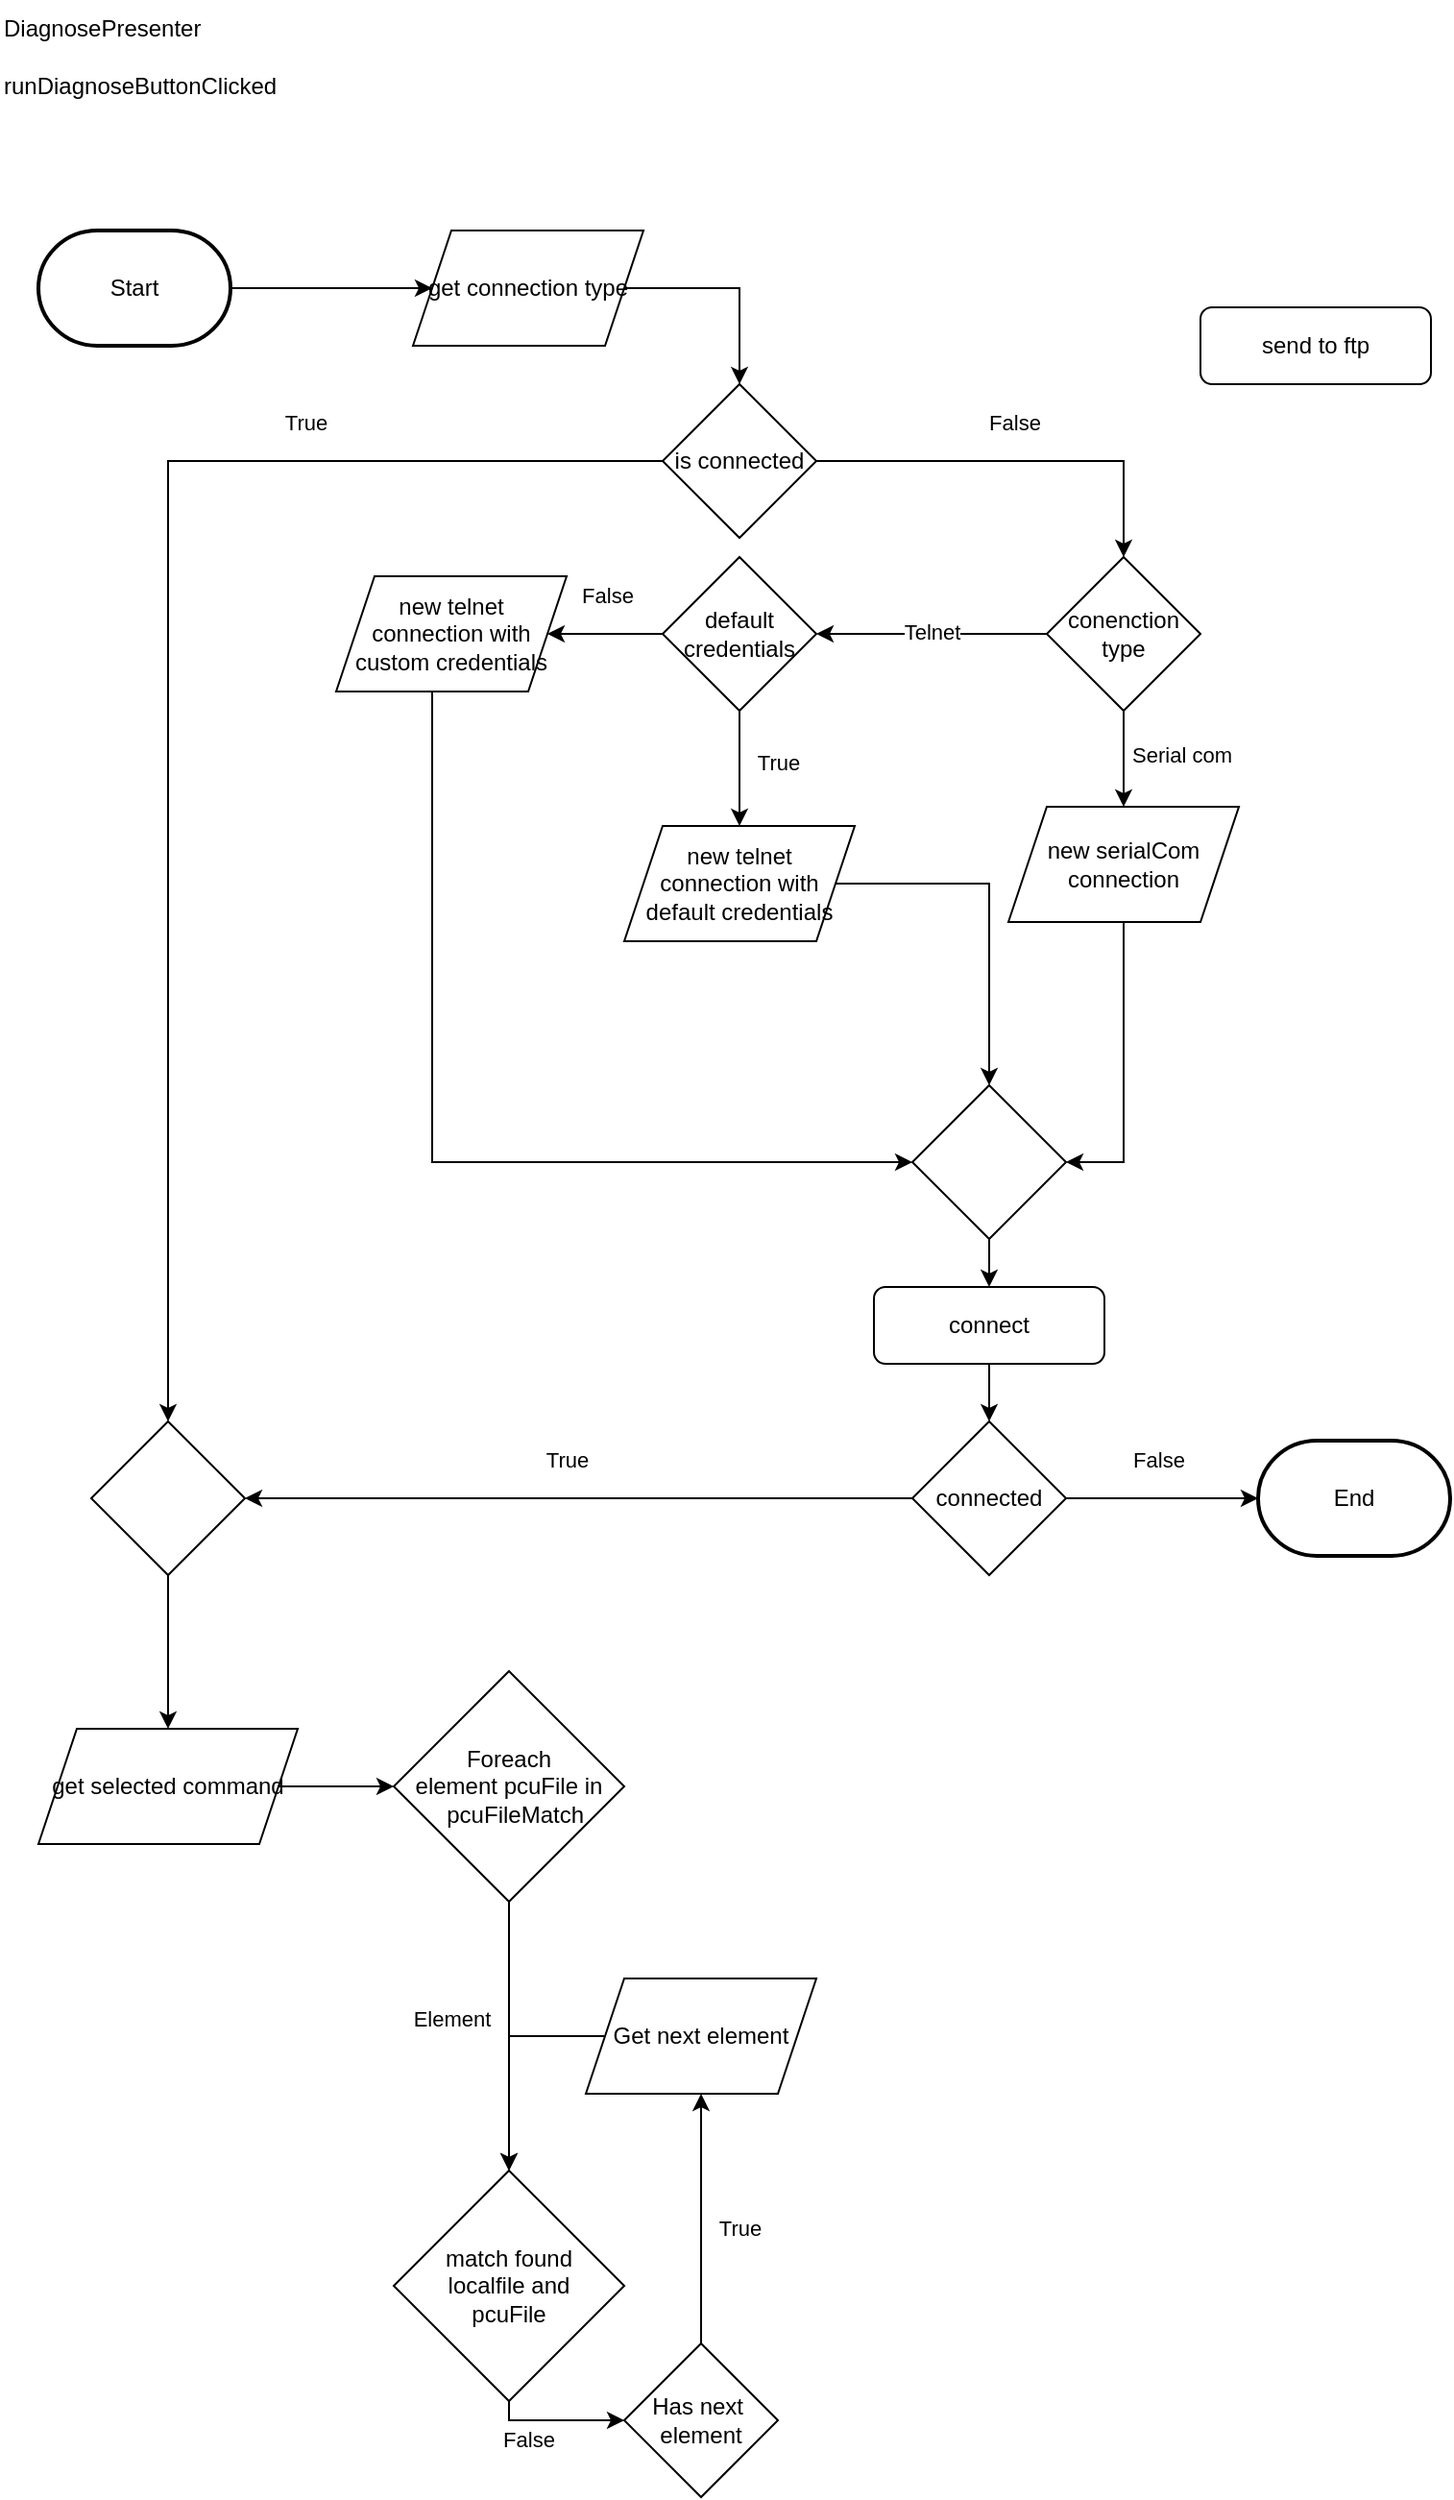 <mxfile version="23.1.5" type="github">
  <diagram id="C5RBs43oDa-KdzZeNtuy" name="Page-1">
    <mxGraphModel dx="1434" dy="841" grid="1" gridSize="10" guides="1" tooltips="1" connect="1" arrows="1" fold="1" page="1" pageScale="1" pageWidth="827" pageHeight="1169" math="0" shadow="0">
      <root>
        <mxCell id="WIyWlLk6GJQsqaUBKTNV-0" />
        <mxCell id="WIyWlLk6GJQsqaUBKTNV-1" parent="WIyWlLk6GJQsqaUBKTNV-0" />
        <mxCell id="gfK6d-LSsx4qD43SD-eZ-4" value="" style="edgeStyle=orthogonalEdgeStyle;rounded=0;orthogonalLoop=1;jettySize=auto;html=1;" edge="1" parent="WIyWlLk6GJQsqaUBKTNV-1" source="gfK6d-LSsx4qD43SD-eZ-0" target="gfK6d-LSsx4qD43SD-eZ-3">
          <mxGeometry relative="1" as="geometry" />
        </mxCell>
        <mxCell id="gfK6d-LSsx4qD43SD-eZ-0" value="Start" style="strokeWidth=2;html=1;shape=mxgraph.flowchart.terminator;whiteSpace=wrap;" vertex="1" parent="WIyWlLk6GJQsqaUBKTNV-1">
          <mxGeometry x="75" y="140" width="100" height="60" as="geometry" />
        </mxCell>
        <mxCell id="gfK6d-LSsx4qD43SD-eZ-1" value="DiagnosePresenter" style="text;html=1;align=left;verticalAlign=middle;resizable=0;points=[];autosize=1;strokeColor=none;fillColor=none;" vertex="1" parent="WIyWlLk6GJQsqaUBKTNV-1">
          <mxGeometry x="55" y="20" width="110" height="30" as="geometry" />
        </mxCell>
        <mxCell id="gfK6d-LSsx4qD43SD-eZ-2" value="runDiagnoseButtonClicked" style="text;html=1;align=left;verticalAlign=middle;resizable=0;points=[];autosize=1;strokeColor=none;fillColor=none;" vertex="1" parent="WIyWlLk6GJQsqaUBKTNV-1">
          <mxGeometry x="55" y="50" width="140" height="30" as="geometry" />
        </mxCell>
        <mxCell id="gfK6d-LSsx4qD43SD-eZ-6" style="edgeStyle=orthogonalEdgeStyle;rounded=0;orthogonalLoop=1;jettySize=auto;html=1;entryX=0.5;entryY=0;entryDx=0;entryDy=0;" edge="1" parent="WIyWlLk6GJQsqaUBKTNV-1" source="gfK6d-LSsx4qD43SD-eZ-3" target="gfK6d-LSsx4qD43SD-eZ-5">
          <mxGeometry relative="1" as="geometry" />
        </mxCell>
        <mxCell id="gfK6d-LSsx4qD43SD-eZ-3" value="get connection type" style="shape=parallelogram;perimeter=parallelogramPerimeter;whiteSpace=wrap;html=1;fixedSize=1;" vertex="1" parent="WIyWlLk6GJQsqaUBKTNV-1">
          <mxGeometry x="270" y="140" width="120" height="60" as="geometry" />
        </mxCell>
        <mxCell id="gfK6d-LSsx4qD43SD-eZ-10" value="" style="edgeStyle=orthogonalEdgeStyle;rounded=0;orthogonalLoop=1;jettySize=auto;html=1;entryX=0.5;entryY=0;entryDx=0;entryDy=0;" edge="1" parent="WIyWlLk6GJQsqaUBKTNV-1" source="gfK6d-LSsx4qD43SD-eZ-5" target="gfK6d-LSsx4qD43SD-eZ-15">
          <mxGeometry relative="1" as="geometry" />
        </mxCell>
        <mxCell id="gfK6d-LSsx4qD43SD-eZ-13" value="False" style="edgeLabel;html=1;align=center;verticalAlign=middle;resizable=0;points=[];" vertex="1" connectable="0" parent="gfK6d-LSsx4qD43SD-eZ-10">
          <mxGeometry x="-0.02" y="-2" relative="1" as="geometry">
            <mxPoint y="-22" as="offset" />
          </mxGeometry>
        </mxCell>
        <mxCell id="gfK6d-LSsx4qD43SD-eZ-11" value="" style="edgeStyle=orthogonalEdgeStyle;rounded=0;orthogonalLoop=1;jettySize=auto;html=1;entryX=0.5;entryY=0;entryDx=0;entryDy=0;" edge="1" parent="WIyWlLk6GJQsqaUBKTNV-1" source="gfK6d-LSsx4qD43SD-eZ-5" target="gfK6d-LSsx4qD43SD-eZ-35">
          <mxGeometry relative="1" as="geometry">
            <mxPoint x="135" y="650" as="targetPoint" />
          </mxGeometry>
        </mxCell>
        <mxCell id="gfK6d-LSsx4qD43SD-eZ-12" value="True" style="edgeLabel;html=1;align=center;verticalAlign=middle;resizable=0;points=[];" vertex="1" connectable="0" parent="gfK6d-LSsx4qD43SD-eZ-11">
          <mxGeometry x="-0.484" y="-3" relative="1" as="geometry">
            <mxPoint x="9" y="-17" as="offset" />
          </mxGeometry>
        </mxCell>
        <mxCell id="gfK6d-LSsx4qD43SD-eZ-5" value="is connected" style="rhombus;whiteSpace=wrap;html=1;" vertex="1" parent="WIyWlLk6GJQsqaUBKTNV-1">
          <mxGeometry x="400" y="220" width="80" height="80" as="geometry" />
        </mxCell>
        <mxCell id="gfK6d-LSsx4qD43SD-eZ-8" value="send to ftp" style="rounded=1;whiteSpace=wrap;html=1;fontSize=12;glass=0;strokeWidth=1;shadow=0;" vertex="1" parent="WIyWlLk6GJQsqaUBKTNV-1">
          <mxGeometry x="680" y="180" width="120" height="40" as="geometry" />
        </mxCell>
        <mxCell id="gfK6d-LSsx4qD43SD-eZ-49" style="edgeStyle=orthogonalEdgeStyle;rounded=0;orthogonalLoop=1;jettySize=auto;html=1;entryX=0;entryY=0.5;entryDx=0;entryDy=0;" edge="1" parent="WIyWlLk6GJQsqaUBKTNV-1" source="gfK6d-LSsx4qD43SD-eZ-14" target="gfK6d-LSsx4qD43SD-eZ-40">
          <mxGeometry relative="1" as="geometry" />
        </mxCell>
        <mxCell id="gfK6d-LSsx4qD43SD-eZ-14" value="get selected command" style="shape=parallelogram;perimeter=parallelogramPerimeter;whiteSpace=wrap;html=1;fixedSize=1;" vertex="1" parent="WIyWlLk6GJQsqaUBKTNV-1">
          <mxGeometry x="75" y="920" width="135" height="60" as="geometry" />
        </mxCell>
        <mxCell id="gfK6d-LSsx4qD43SD-eZ-16" style="edgeStyle=orthogonalEdgeStyle;rounded=0;orthogonalLoop=1;jettySize=auto;html=1;entryX=1;entryY=0.5;entryDx=0;entryDy=0;" edge="1" parent="WIyWlLk6GJQsqaUBKTNV-1" source="gfK6d-LSsx4qD43SD-eZ-15" target="gfK6d-LSsx4qD43SD-eZ-24">
          <mxGeometry relative="1" as="geometry">
            <mxPoint x="490" y="340" as="targetPoint" />
          </mxGeometry>
        </mxCell>
        <mxCell id="gfK6d-LSsx4qD43SD-eZ-20" value="Telnet" style="edgeLabel;html=1;align=center;verticalAlign=middle;resizable=0;points=[];" vertex="1" connectable="0" parent="gfK6d-LSsx4qD43SD-eZ-16">
          <mxGeometry y="-1" relative="1" as="geometry">
            <mxPoint as="offset" />
          </mxGeometry>
        </mxCell>
        <mxCell id="gfK6d-LSsx4qD43SD-eZ-21" style="edgeStyle=orthogonalEdgeStyle;rounded=0;orthogonalLoop=1;jettySize=auto;html=1;entryX=0.5;entryY=0;entryDx=0;entryDy=0;" edge="1" parent="WIyWlLk6GJQsqaUBKTNV-1" source="gfK6d-LSsx4qD43SD-eZ-15" target="gfK6d-LSsx4qD43SD-eZ-22">
          <mxGeometry relative="1" as="geometry">
            <mxPoint x="640" y="440" as="targetPoint" />
          </mxGeometry>
        </mxCell>
        <mxCell id="gfK6d-LSsx4qD43SD-eZ-23" value="Serial com" style="edgeLabel;html=1;align=center;verticalAlign=middle;resizable=0;points=[];" vertex="1" connectable="0" parent="gfK6d-LSsx4qD43SD-eZ-21">
          <mxGeometry x="-0.1" relative="1" as="geometry">
            <mxPoint x="30" as="offset" />
          </mxGeometry>
        </mxCell>
        <mxCell id="gfK6d-LSsx4qD43SD-eZ-15" value="conenction&lt;br&gt;type" style="rhombus;whiteSpace=wrap;html=1;" vertex="1" parent="WIyWlLk6GJQsqaUBKTNV-1">
          <mxGeometry x="600" y="310" width="80" height="80" as="geometry" />
        </mxCell>
        <mxCell id="gfK6d-LSsx4qD43SD-eZ-36" style="edgeStyle=orthogonalEdgeStyle;rounded=0;orthogonalLoop=1;jettySize=auto;html=1;entryX=1;entryY=0.5;entryDx=0;entryDy=0;exitX=0;exitY=0.5;exitDx=0;exitDy=0;" edge="1" parent="WIyWlLk6GJQsqaUBKTNV-1" source="gfK6d-LSsx4qD43SD-eZ-50" target="gfK6d-LSsx4qD43SD-eZ-35">
          <mxGeometry relative="1" as="geometry" />
        </mxCell>
        <mxCell id="gfK6d-LSsx4qD43SD-eZ-52" value="True" style="edgeLabel;html=1;align=center;verticalAlign=middle;resizable=0;points=[];" vertex="1" connectable="0" parent="gfK6d-LSsx4qD43SD-eZ-36">
          <mxGeometry x="0.019" y="-4" relative="1" as="geometry">
            <mxPoint x="-3" y="-16" as="offset" />
          </mxGeometry>
        </mxCell>
        <mxCell id="gfK6d-LSsx4qD43SD-eZ-51" value="" style="edgeStyle=orthogonalEdgeStyle;rounded=0;orthogonalLoop=1;jettySize=auto;html=1;" edge="1" parent="WIyWlLk6GJQsqaUBKTNV-1" source="gfK6d-LSsx4qD43SD-eZ-17" target="gfK6d-LSsx4qD43SD-eZ-50">
          <mxGeometry relative="1" as="geometry" />
        </mxCell>
        <mxCell id="gfK6d-LSsx4qD43SD-eZ-17" value="connect" style="rounded=1;whiteSpace=wrap;html=1;fontSize=12;glass=0;strokeWidth=1;shadow=0;" vertex="1" parent="WIyWlLk6GJQsqaUBKTNV-1">
          <mxGeometry x="510" y="690" width="120" height="40" as="geometry" />
        </mxCell>
        <mxCell id="gfK6d-LSsx4qD43SD-eZ-31" style="edgeStyle=orthogonalEdgeStyle;rounded=0;orthogonalLoop=1;jettySize=auto;html=1;entryX=0.5;entryY=0;entryDx=0;entryDy=0;" edge="1" parent="WIyWlLk6GJQsqaUBKTNV-1" source="gfK6d-LSsx4qD43SD-eZ-18" target="gfK6d-LSsx4qD43SD-eZ-30">
          <mxGeometry relative="1" as="geometry" />
        </mxCell>
        <mxCell id="gfK6d-LSsx4qD43SD-eZ-18" value="&lt;div&gt;new telnet&lt;/div&gt;&lt;div&gt;connection with &lt;br&gt;&lt;/div&gt;&lt;div&gt;default credentials&lt;br&gt;&lt;/div&gt;" style="shape=parallelogram;perimeter=parallelogramPerimeter;whiteSpace=wrap;html=1;fixedSize=1;" vertex="1" parent="WIyWlLk6GJQsqaUBKTNV-1">
          <mxGeometry x="380" y="450" width="120" height="60" as="geometry" />
        </mxCell>
        <mxCell id="gfK6d-LSsx4qD43SD-eZ-32" style="edgeStyle=orthogonalEdgeStyle;rounded=0;orthogonalLoop=1;jettySize=auto;html=1;entryX=1;entryY=0.5;entryDx=0;entryDy=0;exitX=0.5;exitY=1;exitDx=0;exitDy=0;" edge="1" parent="WIyWlLk6GJQsqaUBKTNV-1" source="gfK6d-LSsx4qD43SD-eZ-22" target="gfK6d-LSsx4qD43SD-eZ-30">
          <mxGeometry relative="1" as="geometry" />
        </mxCell>
        <mxCell id="gfK6d-LSsx4qD43SD-eZ-22" value="&lt;div&gt;new serialCom&lt;/div&gt;&lt;div&gt;connection&lt;br&gt;&lt;/div&gt;" style="shape=parallelogram;perimeter=parallelogramPerimeter;whiteSpace=wrap;html=1;fixedSize=1;" vertex="1" parent="WIyWlLk6GJQsqaUBKTNV-1">
          <mxGeometry x="580" y="440" width="120" height="60" as="geometry" />
        </mxCell>
        <mxCell id="gfK6d-LSsx4qD43SD-eZ-25" style="edgeStyle=orthogonalEdgeStyle;rounded=0;orthogonalLoop=1;jettySize=auto;html=1;entryX=0.5;entryY=0;entryDx=0;entryDy=0;" edge="1" parent="WIyWlLk6GJQsqaUBKTNV-1" source="gfK6d-LSsx4qD43SD-eZ-24" target="gfK6d-LSsx4qD43SD-eZ-18">
          <mxGeometry relative="1" as="geometry" />
        </mxCell>
        <mxCell id="gfK6d-LSsx4qD43SD-eZ-26" value="True" style="edgeLabel;html=1;align=center;verticalAlign=middle;resizable=0;points=[];" vertex="1" connectable="0" parent="gfK6d-LSsx4qD43SD-eZ-25">
          <mxGeometry x="-0.1" relative="1" as="geometry">
            <mxPoint x="20" as="offset" />
          </mxGeometry>
        </mxCell>
        <mxCell id="gfK6d-LSsx4qD43SD-eZ-28" style="edgeStyle=orthogonalEdgeStyle;rounded=0;orthogonalLoop=1;jettySize=auto;html=1;entryX=1;entryY=0.5;entryDx=0;entryDy=0;" edge="1" parent="WIyWlLk6GJQsqaUBKTNV-1" source="gfK6d-LSsx4qD43SD-eZ-24" target="gfK6d-LSsx4qD43SD-eZ-27">
          <mxGeometry relative="1" as="geometry" />
        </mxCell>
        <mxCell id="gfK6d-LSsx4qD43SD-eZ-29" value="False" style="edgeLabel;html=1;align=center;verticalAlign=middle;resizable=0;points=[];" vertex="1" connectable="0" parent="gfK6d-LSsx4qD43SD-eZ-28">
          <mxGeometry x="-0.033" y="1" relative="1" as="geometry">
            <mxPoint y="-21" as="offset" />
          </mxGeometry>
        </mxCell>
        <mxCell id="gfK6d-LSsx4qD43SD-eZ-24" value="default &lt;br&gt;credentials" style="rhombus;whiteSpace=wrap;html=1;" vertex="1" parent="WIyWlLk6GJQsqaUBKTNV-1">
          <mxGeometry x="400" y="310" width="80" height="80" as="geometry" />
        </mxCell>
        <mxCell id="gfK6d-LSsx4qD43SD-eZ-33" style="edgeStyle=orthogonalEdgeStyle;rounded=0;orthogonalLoop=1;jettySize=auto;html=1;entryX=0;entryY=0.5;entryDx=0;entryDy=0;" edge="1" parent="WIyWlLk6GJQsqaUBKTNV-1" source="gfK6d-LSsx4qD43SD-eZ-27" target="gfK6d-LSsx4qD43SD-eZ-30">
          <mxGeometry relative="1" as="geometry">
            <Array as="points">
              <mxPoint x="280" y="625" />
            </Array>
          </mxGeometry>
        </mxCell>
        <mxCell id="gfK6d-LSsx4qD43SD-eZ-27" value="&lt;div&gt;new telnet&lt;/div&gt;&lt;div&gt;connection with &lt;br&gt;&lt;/div&gt;&lt;div&gt;custom credentials&lt;br&gt;&lt;/div&gt;" style="shape=parallelogram;perimeter=parallelogramPerimeter;whiteSpace=wrap;html=1;fixedSize=1;" vertex="1" parent="WIyWlLk6GJQsqaUBKTNV-1">
          <mxGeometry x="230" y="320" width="120" height="60" as="geometry" />
        </mxCell>
        <mxCell id="gfK6d-LSsx4qD43SD-eZ-34" style="edgeStyle=orthogonalEdgeStyle;rounded=0;orthogonalLoop=1;jettySize=auto;html=1;entryX=0.5;entryY=0;entryDx=0;entryDy=0;" edge="1" parent="WIyWlLk6GJQsqaUBKTNV-1" source="gfK6d-LSsx4qD43SD-eZ-30" target="gfK6d-LSsx4qD43SD-eZ-17">
          <mxGeometry relative="1" as="geometry" />
        </mxCell>
        <mxCell id="gfK6d-LSsx4qD43SD-eZ-30" value="" style="rhombus;whiteSpace=wrap;html=1;" vertex="1" parent="WIyWlLk6GJQsqaUBKTNV-1">
          <mxGeometry x="530" y="585" width="80" height="80" as="geometry" />
        </mxCell>
        <mxCell id="gfK6d-LSsx4qD43SD-eZ-37" style="edgeStyle=orthogonalEdgeStyle;rounded=0;orthogonalLoop=1;jettySize=auto;html=1;entryX=0.5;entryY=0;entryDx=0;entryDy=0;" edge="1" parent="WIyWlLk6GJQsqaUBKTNV-1" source="gfK6d-LSsx4qD43SD-eZ-35" target="gfK6d-LSsx4qD43SD-eZ-14">
          <mxGeometry relative="1" as="geometry" />
        </mxCell>
        <mxCell id="gfK6d-LSsx4qD43SD-eZ-35" value="" style="rhombus;whiteSpace=wrap;html=1;" vertex="1" parent="WIyWlLk6GJQsqaUBKTNV-1">
          <mxGeometry x="102.5" y="760" width="80" height="80" as="geometry" />
        </mxCell>
        <mxCell id="gfK6d-LSsx4qD43SD-eZ-38" style="edgeStyle=orthogonalEdgeStyle;rounded=0;orthogonalLoop=1;jettySize=auto;html=1;entryX=0.5;entryY=0;entryDx=0;entryDy=0;" edge="1" parent="WIyWlLk6GJQsqaUBKTNV-1" source="gfK6d-LSsx4qD43SD-eZ-40" target="gfK6d-LSsx4qD43SD-eZ-43">
          <mxGeometry relative="1" as="geometry" />
        </mxCell>
        <mxCell id="gfK6d-LSsx4qD43SD-eZ-39" value="Element" style="edgeLabel;html=1;align=center;verticalAlign=middle;resizable=0;points=[];" vertex="1" connectable="0" parent="gfK6d-LSsx4qD43SD-eZ-38">
          <mxGeometry x="-0.133" y="-2" relative="1" as="geometry">
            <mxPoint x="-28" as="offset" />
          </mxGeometry>
        </mxCell>
        <mxCell id="gfK6d-LSsx4qD43SD-eZ-40" value="Foreach &lt;br&gt;element pcuFile in&lt;br&gt;&amp;nbsp; pcuFileMatch" style="rhombus;whiteSpace=wrap;html=1;" vertex="1" parent="WIyWlLk6GJQsqaUBKTNV-1">
          <mxGeometry x="260" y="890" width="120" height="120" as="geometry" />
        </mxCell>
        <mxCell id="gfK6d-LSsx4qD43SD-eZ-41" style="edgeStyle=orthogonalEdgeStyle;rounded=0;orthogonalLoop=1;jettySize=auto;html=1;entryX=0;entryY=0.5;entryDx=0;entryDy=0;exitX=0.5;exitY=1;exitDx=0;exitDy=0;" edge="1" parent="WIyWlLk6GJQsqaUBKTNV-1" source="gfK6d-LSsx4qD43SD-eZ-43" target="gfK6d-LSsx4qD43SD-eZ-46">
          <mxGeometry relative="1" as="geometry">
            <mxPoint x="410" y="950" as="targetPoint" />
            <Array as="points">
              <mxPoint x="320" y="1280" />
            </Array>
          </mxGeometry>
        </mxCell>
        <mxCell id="gfK6d-LSsx4qD43SD-eZ-42" value="False" style="edgeLabel;html=1;align=center;verticalAlign=middle;resizable=0;points=[];" vertex="1" connectable="0" parent="gfK6d-LSsx4qD43SD-eZ-41">
          <mxGeometry x="-0.127" y="-2" relative="1" as="geometry">
            <mxPoint x="-11" y="8" as="offset" />
          </mxGeometry>
        </mxCell>
        <mxCell id="gfK6d-LSsx4qD43SD-eZ-43" value="match found &lt;br&gt;localfile and &lt;br&gt;pcuFile" style="rhombus;whiteSpace=wrap;html=1;" vertex="1" parent="WIyWlLk6GJQsqaUBKTNV-1">
          <mxGeometry x="260" y="1150" width="120" height="120" as="geometry" />
        </mxCell>
        <mxCell id="gfK6d-LSsx4qD43SD-eZ-44" style="edgeStyle=orthogonalEdgeStyle;rounded=0;orthogonalLoop=1;jettySize=auto;html=1;entryX=0.5;entryY=1;entryDx=0;entryDy=0;" edge="1" parent="WIyWlLk6GJQsqaUBKTNV-1" source="gfK6d-LSsx4qD43SD-eZ-46" target="gfK6d-LSsx4qD43SD-eZ-48">
          <mxGeometry relative="1" as="geometry">
            <mxPoint x="420" y="1110" as="targetPoint" />
          </mxGeometry>
        </mxCell>
        <mxCell id="gfK6d-LSsx4qD43SD-eZ-45" value="True" style="edgeLabel;html=1;align=center;verticalAlign=middle;resizable=0;points=[];" vertex="1" connectable="0" parent="gfK6d-LSsx4qD43SD-eZ-44">
          <mxGeometry x="0.092" y="2" relative="1" as="geometry">
            <mxPoint x="22" y="11" as="offset" />
          </mxGeometry>
        </mxCell>
        <mxCell id="gfK6d-LSsx4qD43SD-eZ-46" value="&lt;div&gt;Has next&amp;nbsp;&lt;/div&gt;&lt;div&gt;element&lt;/div&gt;" style="rhombus;whiteSpace=wrap;html=1;" vertex="1" parent="WIyWlLk6GJQsqaUBKTNV-1">
          <mxGeometry x="380" y="1240" width="80" height="80" as="geometry" />
        </mxCell>
        <mxCell id="gfK6d-LSsx4qD43SD-eZ-47" style="edgeStyle=orthogonalEdgeStyle;rounded=0;orthogonalLoop=1;jettySize=auto;html=1;entryX=0.5;entryY=0;entryDx=0;entryDy=0;exitX=0;exitY=0.5;exitDx=0;exitDy=0;" edge="1" parent="WIyWlLk6GJQsqaUBKTNV-1" source="gfK6d-LSsx4qD43SD-eZ-48" target="gfK6d-LSsx4qD43SD-eZ-43">
          <mxGeometry relative="1" as="geometry">
            <Array as="points">
              <mxPoint x="320" y="1080" />
            </Array>
          </mxGeometry>
        </mxCell>
        <mxCell id="gfK6d-LSsx4qD43SD-eZ-48" value="Get next element" style="shape=parallelogram;perimeter=parallelogramPerimeter;whiteSpace=wrap;html=1;fixedSize=1;" vertex="1" parent="WIyWlLk6GJQsqaUBKTNV-1">
          <mxGeometry x="360" y="1050" width="120" height="60" as="geometry" />
        </mxCell>
        <mxCell id="gfK6d-LSsx4qD43SD-eZ-53" style="edgeStyle=orthogonalEdgeStyle;rounded=0;orthogonalLoop=1;jettySize=auto;html=1;entryX=0;entryY=0.5;entryDx=0;entryDy=0;entryPerimeter=0;" edge="1" parent="WIyWlLk6GJQsqaUBKTNV-1" source="gfK6d-LSsx4qD43SD-eZ-50" target="gfK6d-LSsx4qD43SD-eZ-55">
          <mxGeometry relative="1" as="geometry">
            <mxPoint x="710" y="800" as="targetPoint" />
          </mxGeometry>
        </mxCell>
        <mxCell id="gfK6d-LSsx4qD43SD-eZ-54" value="False" style="edgeLabel;html=1;align=center;verticalAlign=middle;resizable=0;points=[];" vertex="1" connectable="0" parent="gfK6d-LSsx4qD43SD-eZ-53">
          <mxGeometry x="-0.045" y="1" relative="1" as="geometry">
            <mxPoint y="-19" as="offset" />
          </mxGeometry>
        </mxCell>
        <mxCell id="gfK6d-LSsx4qD43SD-eZ-50" value="connected" style="rhombus;whiteSpace=wrap;html=1;" vertex="1" parent="WIyWlLk6GJQsqaUBKTNV-1">
          <mxGeometry x="530" y="760" width="80" height="80" as="geometry" />
        </mxCell>
        <mxCell id="gfK6d-LSsx4qD43SD-eZ-55" value="End" style="strokeWidth=2;html=1;shape=mxgraph.flowchart.terminator;whiteSpace=wrap;" vertex="1" parent="WIyWlLk6GJQsqaUBKTNV-1">
          <mxGeometry x="710" y="770" width="100" height="60" as="geometry" />
        </mxCell>
      </root>
    </mxGraphModel>
  </diagram>
</mxfile>

